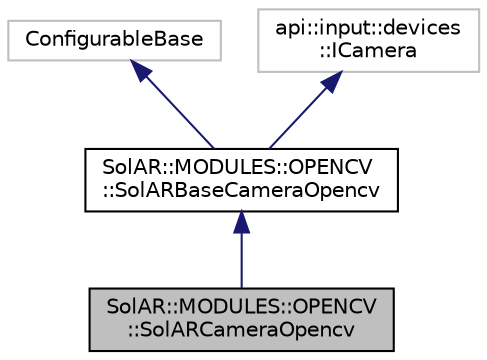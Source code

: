 digraph "SolAR::MODULES::OPENCV::SolARCameraOpencv"
{
  edge [fontname="Helvetica",fontsize="10",labelfontname="Helvetica",labelfontsize="10"];
  node [fontname="Helvetica",fontsize="10",shape=record];
  Node4 [label="SolAR::MODULES::OPENCV\l::SolARCameraOpencv",height=0.2,width=0.4,color="black", fillcolor="grey75", style="filled", fontcolor="black"];
  Node5 -> Node4 [dir="back",color="midnightblue",fontsize="10",style="solid",fontname="Helvetica"];
  Node5 [label="SolAR::MODULES::OPENCV\l::SolARBaseCameraOpencv",height=0.2,width=0.4,color="black", fillcolor="white", style="filled",URL="$class_sol_a_r_1_1_m_o_d_u_l_e_s_1_1_o_p_e_n_c_v_1_1_sol_a_r_base_camera_opencv.html",tooltip="Grabs current image captured by a RGB camera. UUID: 5b7396f4-a804-4f3c-a0eb-fb1d56042bb4 ..."];
  Node6 -> Node5 [dir="back",color="midnightblue",fontsize="10",style="solid",fontname="Helvetica"];
  Node6 [label="ConfigurableBase",height=0.2,width=0.4,color="grey75", fillcolor="white", style="filled"];
  Node7 -> Node5 [dir="back",color="midnightblue",fontsize="10",style="solid",fontname="Helvetica"];
  Node7 [label="api::input::devices\l::ICamera",height=0.2,width=0.4,color="grey75", fillcolor="white", style="filled"];
}
